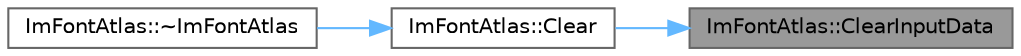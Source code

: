 digraph "ImFontAtlas::ClearInputData"
{
 // LATEX_PDF_SIZE
  bgcolor="transparent";
  edge [fontname=Helvetica,fontsize=10,labelfontname=Helvetica,labelfontsize=10];
  node [fontname=Helvetica,fontsize=10,shape=box,height=0.2,width=0.4];
  rankdir="RL";
  Node1 [id="Node000001",label="ImFontAtlas::ClearInputData",height=0.2,width=0.4,color="gray40", fillcolor="grey60", style="filled", fontcolor="black",tooltip=" "];
  Node1 -> Node2 [id="edge1_Node000001_Node000002",dir="back",color="steelblue1",style="solid",tooltip=" "];
  Node2 [id="Node000002",label="ImFontAtlas::Clear",height=0.2,width=0.4,color="grey40", fillcolor="white", style="filled",URL="$struct_im_font_atlas.html#a8f6d01c671d8670f991ba651bbaf7e77",tooltip=" "];
  Node2 -> Node3 [id="edge2_Node000002_Node000003",dir="back",color="steelblue1",style="solid",tooltip=" "];
  Node3 [id="Node000003",label="ImFontAtlas::~ImFontAtlas",height=0.2,width=0.4,color="grey40", fillcolor="white", style="filled",URL="$struct_im_font_atlas.html#a950b4f7586ad7786ae251b957d67a268",tooltip=" "];
}

